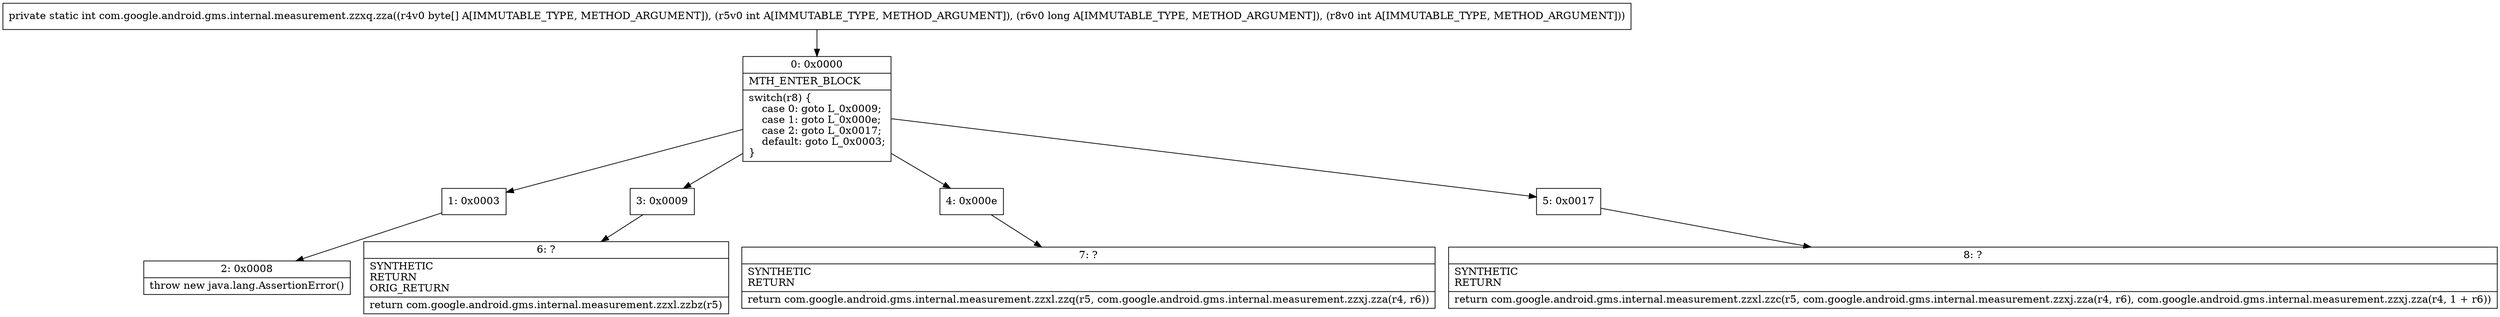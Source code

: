 digraph "CFG forcom.google.android.gms.internal.measurement.zzxq.zza([BIJI)I" {
Node_0 [shape=record,label="{0\:\ 0x0000|MTH_ENTER_BLOCK\l|switch(r8) \{\l    case 0: goto L_0x0009;\l    case 1: goto L_0x000e;\l    case 2: goto L_0x0017;\l    default: goto L_0x0003;\l\}\l}"];
Node_1 [shape=record,label="{1\:\ 0x0003}"];
Node_2 [shape=record,label="{2\:\ 0x0008|throw new java.lang.AssertionError()\l}"];
Node_3 [shape=record,label="{3\:\ 0x0009}"];
Node_4 [shape=record,label="{4\:\ 0x000e}"];
Node_5 [shape=record,label="{5\:\ 0x0017}"];
Node_6 [shape=record,label="{6\:\ ?|SYNTHETIC\lRETURN\lORIG_RETURN\l|return com.google.android.gms.internal.measurement.zzxl.zzbz(r5)\l}"];
Node_7 [shape=record,label="{7\:\ ?|SYNTHETIC\lRETURN\l|return com.google.android.gms.internal.measurement.zzxl.zzq(r5, com.google.android.gms.internal.measurement.zzxj.zza(r4, r6))\l}"];
Node_8 [shape=record,label="{8\:\ ?|SYNTHETIC\lRETURN\l|return com.google.android.gms.internal.measurement.zzxl.zzc(r5, com.google.android.gms.internal.measurement.zzxj.zza(r4, r6), com.google.android.gms.internal.measurement.zzxj.zza(r4, 1 + r6))\l}"];
MethodNode[shape=record,label="{private static int com.google.android.gms.internal.measurement.zzxq.zza((r4v0 byte[] A[IMMUTABLE_TYPE, METHOD_ARGUMENT]), (r5v0 int A[IMMUTABLE_TYPE, METHOD_ARGUMENT]), (r6v0 long A[IMMUTABLE_TYPE, METHOD_ARGUMENT]), (r8v0 int A[IMMUTABLE_TYPE, METHOD_ARGUMENT])) }"];
MethodNode -> Node_0;
Node_0 -> Node_1;
Node_0 -> Node_3;
Node_0 -> Node_4;
Node_0 -> Node_5;
Node_1 -> Node_2;
Node_3 -> Node_6;
Node_4 -> Node_7;
Node_5 -> Node_8;
}

